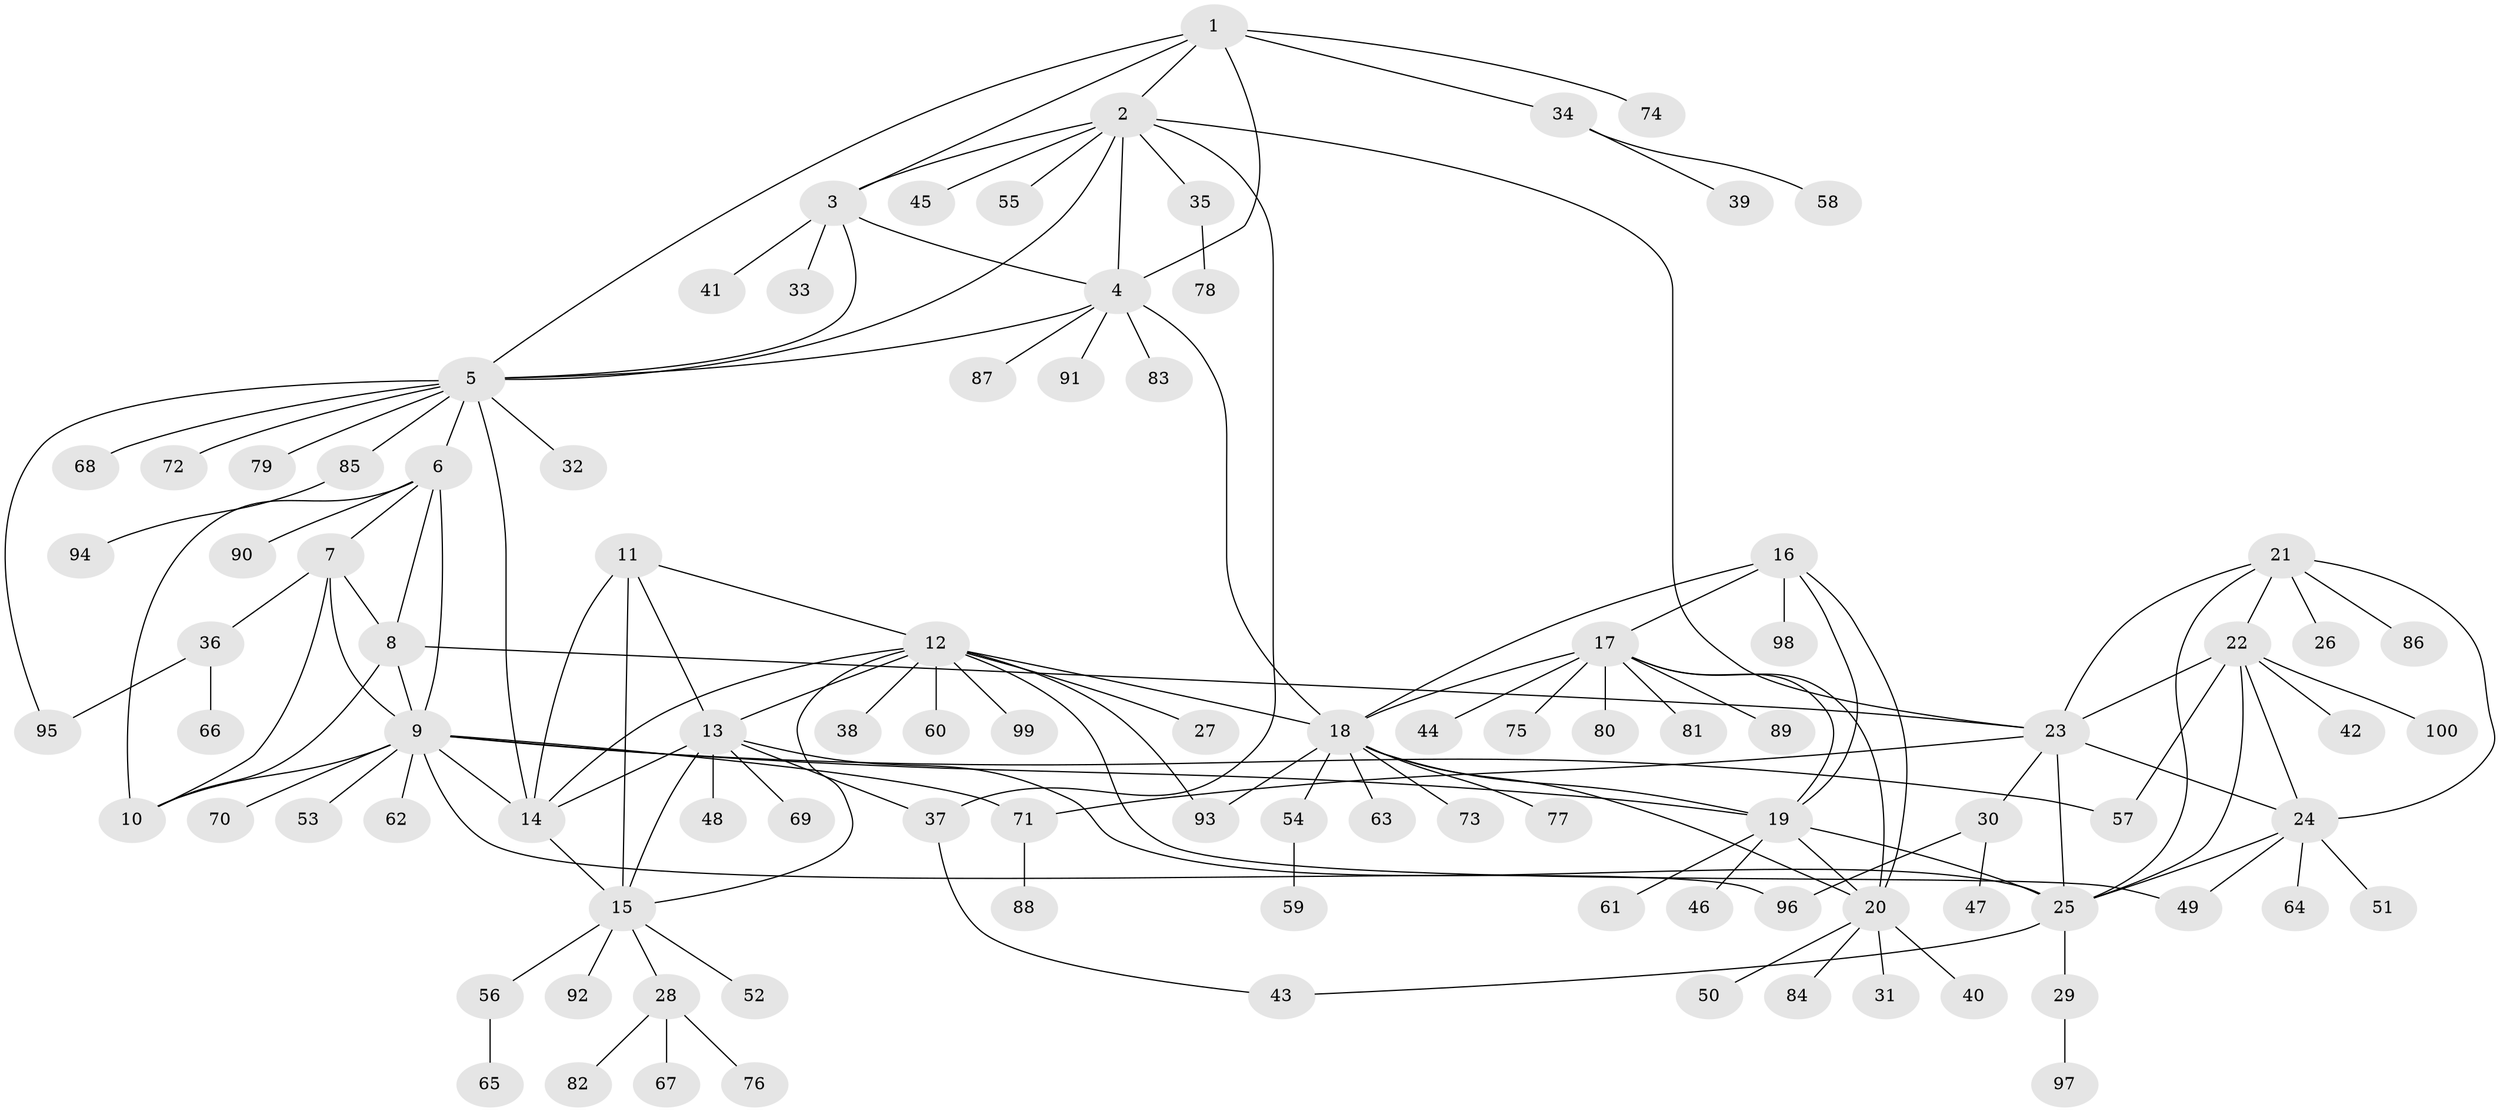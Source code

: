 // coarse degree distribution, {5: 0.1, 8: 0.04, 7: 0.06, 3: 0.08, 4: 0.08, 6: 0.06, 9: 0.02, 12: 0.02, 2: 0.16, 1: 0.38}
// Generated by graph-tools (version 1.1) at 2025/52/03/04/25 22:52:33]
// undirected, 100 vertices, 143 edges
graph export_dot {
  node [color=gray90,style=filled];
  1;
  2;
  3;
  4;
  5;
  6;
  7;
  8;
  9;
  10;
  11;
  12;
  13;
  14;
  15;
  16;
  17;
  18;
  19;
  20;
  21;
  22;
  23;
  24;
  25;
  26;
  27;
  28;
  29;
  30;
  31;
  32;
  33;
  34;
  35;
  36;
  37;
  38;
  39;
  40;
  41;
  42;
  43;
  44;
  45;
  46;
  47;
  48;
  49;
  50;
  51;
  52;
  53;
  54;
  55;
  56;
  57;
  58;
  59;
  60;
  61;
  62;
  63;
  64;
  65;
  66;
  67;
  68;
  69;
  70;
  71;
  72;
  73;
  74;
  75;
  76;
  77;
  78;
  79;
  80;
  81;
  82;
  83;
  84;
  85;
  86;
  87;
  88;
  89;
  90;
  91;
  92;
  93;
  94;
  95;
  96;
  97;
  98;
  99;
  100;
  1 -- 2;
  1 -- 3;
  1 -- 4;
  1 -- 5;
  1 -- 34;
  1 -- 74;
  2 -- 3;
  2 -- 4;
  2 -- 5;
  2 -- 23;
  2 -- 35;
  2 -- 37;
  2 -- 45;
  2 -- 55;
  3 -- 4;
  3 -- 5;
  3 -- 33;
  3 -- 41;
  4 -- 5;
  4 -- 18;
  4 -- 83;
  4 -- 87;
  4 -- 91;
  5 -- 6;
  5 -- 14;
  5 -- 32;
  5 -- 68;
  5 -- 72;
  5 -- 79;
  5 -- 85;
  5 -- 95;
  6 -- 7;
  6 -- 8;
  6 -- 9;
  6 -- 10;
  6 -- 90;
  7 -- 8;
  7 -- 9;
  7 -- 10;
  7 -- 36;
  8 -- 9;
  8 -- 10;
  8 -- 23;
  9 -- 10;
  9 -- 14;
  9 -- 19;
  9 -- 53;
  9 -- 57;
  9 -- 62;
  9 -- 70;
  9 -- 71;
  9 -- 96;
  11 -- 12;
  11 -- 13;
  11 -- 14;
  11 -- 15;
  12 -- 13;
  12 -- 14;
  12 -- 15;
  12 -- 18;
  12 -- 27;
  12 -- 38;
  12 -- 49;
  12 -- 60;
  12 -- 93;
  12 -- 99;
  13 -- 14;
  13 -- 15;
  13 -- 25;
  13 -- 37;
  13 -- 48;
  13 -- 69;
  14 -- 15;
  15 -- 28;
  15 -- 52;
  15 -- 56;
  15 -- 92;
  16 -- 17;
  16 -- 18;
  16 -- 19;
  16 -- 20;
  16 -- 98;
  17 -- 18;
  17 -- 19;
  17 -- 20;
  17 -- 44;
  17 -- 75;
  17 -- 80;
  17 -- 81;
  17 -- 89;
  18 -- 19;
  18 -- 20;
  18 -- 54;
  18 -- 63;
  18 -- 73;
  18 -- 77;
  18 -- 93;
  19 -- 20;
  19 -- 25;
  19 -- 46;
  19 -- 61;
  20 -- 31;
  20 -- 40;
  20 -- 50;
  20 -- 84;
  21 -- 22;
  21 -- 23;
  21 -- 24;
  21 -- 25;
  21 -- 26;
  21 -- 86;
  22 -- 23;
  22 -- 24;
  22 -- 25;
  22 -- 42;
  22 -- 57;
  22 -- 100;
  23 -- 24;
  23 -- 25;
  23 -- 30;
  23 -- 71;
  24 -- 25;
  24 -- 49;
  24 -- 51;
  24 -- 64;
  25 -- 29;
  25 -- 43;
  28 -- 67;
  28 -- 76;
  28 -- 82;
  29 -- 97;
  30 -- 47;
  30 -- 96;
  34 -- 39;
  34 -- 58;
  35 -- 78;
  36 -- 66;
  36 -- 95;
  37 -- 43;
  54 -- 59;
  56 -- 65;
  71 -- 88;
  85 -- 94;
}
